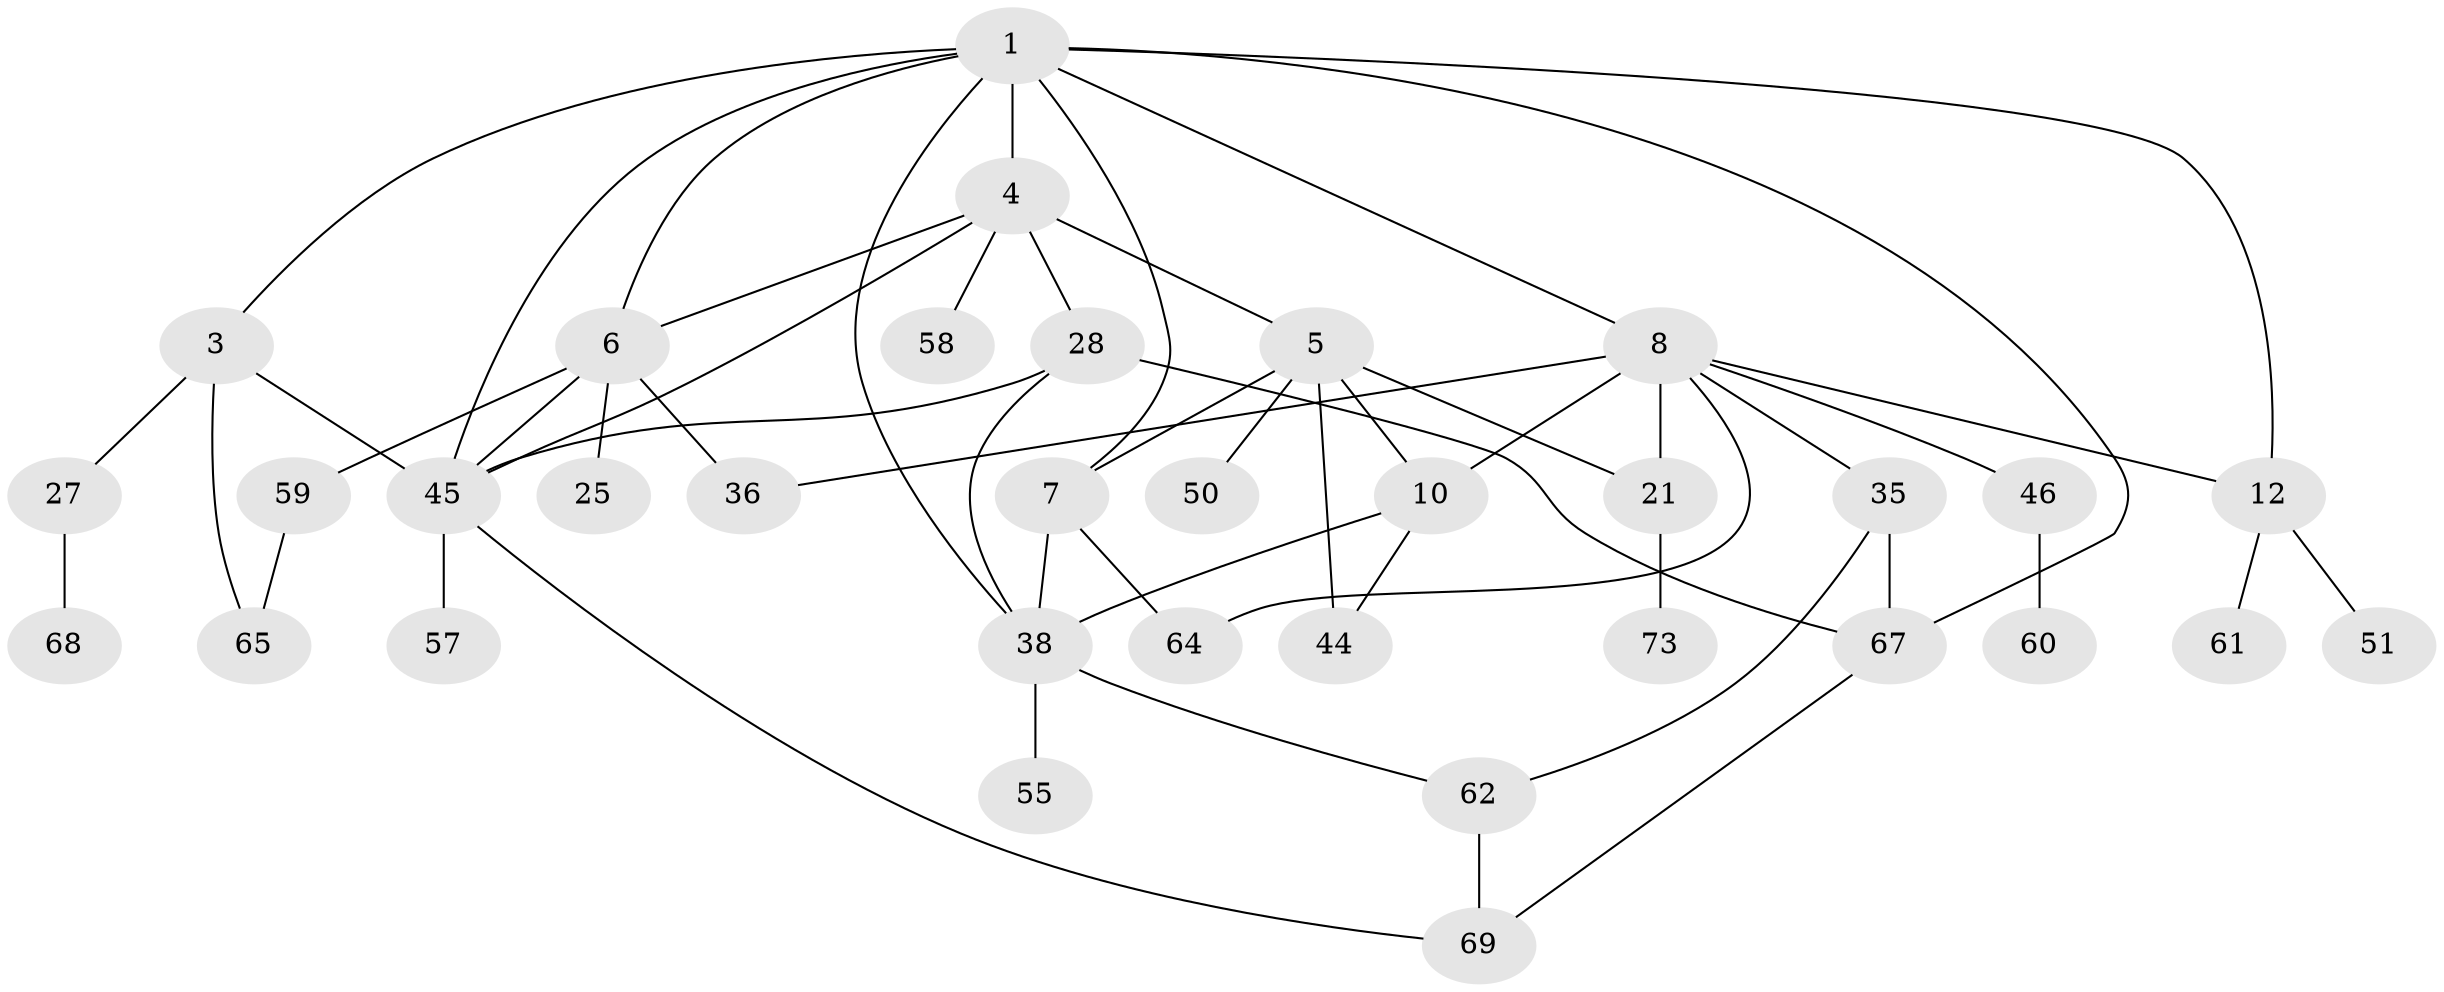 // original degree distribution, {4: 0.12643678160919541, 6: 0.04597701149425287, 3: 0.1839080459770115, 5: 0.04597701149425287, 2: 0.3448275862068966, 1: 0.2413793103448276, 7: 0.011494252873563218}
// Generated by graph-tools (version 1.1) at 2025/17/03/04/25 18:17:13]
// undirected, 34 vertices, 54 edges
graph export_dot {
graph [start="1"]
  node [color=gray90,style=filled];
  1 [super="+2+14"];
  3 [super="+70"];
  4 [super="+18"];
  5 [super="+13+17+16"];
  6 [super="+9"];
  7 [super="+23+63"];
  8 [super="+78+11+15"];
  10 [super="+26"];
  12 [super="+41+34+82+56"];
  21 [super="+24+29"];
  25;
  27 [super="+81"];
  28 [super="+40+32"];
  35 [super="+84+48"];
  36;
  38 [super="+42"];
  44 [super="+54"];
  45 [super="+52"];
  46;
  50;
  51;
  55;
  57;
  58;
  59;
  60 [super="+66"];
  61;
  62;
  64 [super="+77"];
  65;
  67;
  68;
  69;
  73;
  1 -- 6;
  1 -- 12;
  1 -- 67;
  1 -- 3;
  1 -- 4 [weight=2];
  1 -- 7;
  1 -- 8;
  1 -- 45;
  1 -- 38;
  3 -- 27;
  3 -- 65;
  3 -- 45;
  4 -- 5;
  4 -- 28 [weight=2];
  4 -- 58;
  4 -- 45;
  4 -- 6;
  5 -- 44 [weight=2];
  5 -- 7;
  5 -- 21;
  5 -- 50;
  5 -- 10;
  6 -- 25;
  6 -- 59;
  6 -- 45;
  6 -- 36;
  7 -- 38;
  7 -- 64;
  8 -- 10 [weight=2];
  8 -- 36;
  8 -- 12;
  8 -- 35;
  8 -- 21;
  8 -- 46;
  8 -- 64;
  10 -- 44;
  10 -- 38;
  12 -- 61;
  12 -- 51;
  21 -- 73;
  27 -- 68;
  28 -- 45;
  28 -- 38;
  28 -- 67;
  35 -- 62;
  35 -- 67;
  38 -- 55;
  38 -- 62;
  45 -- 57;
  45 -- 69;
  46 -- 60;
  59 -- 65;
  62 -- 69;
  67 -- 69;
}
